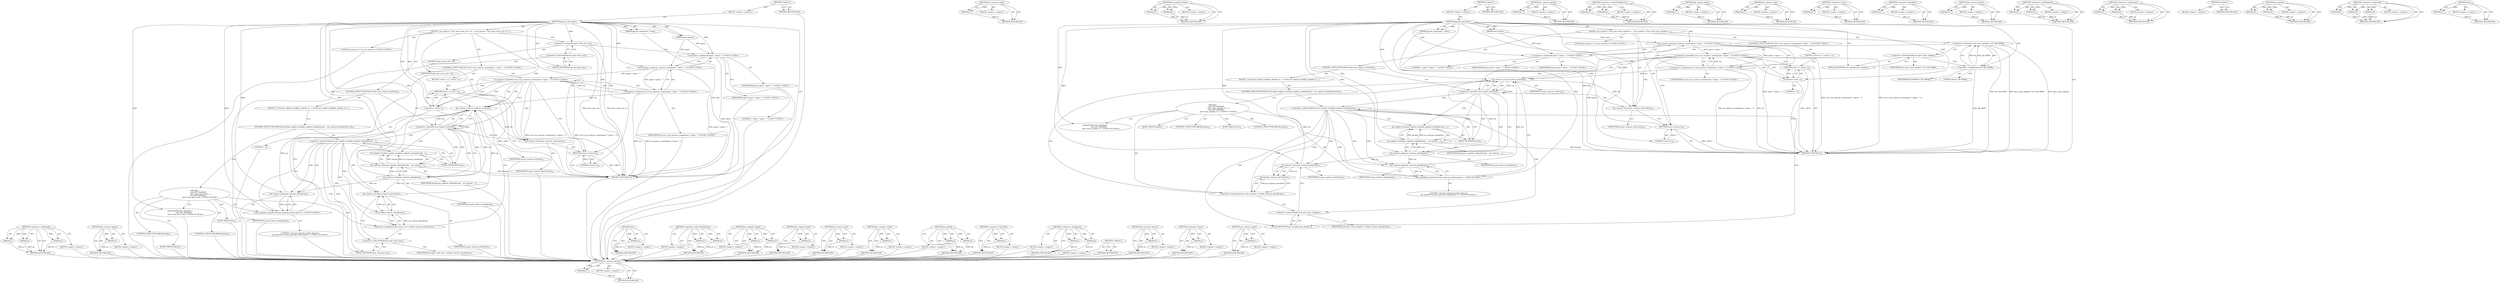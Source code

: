 digraph "atoi" {
vulnerable_110 [label=<(METHOD,&lt;operator&gt;.conditional)>];
vulnerable_111 [label=<(PARAM,p1)>];
vulnerable_112 [label=<(PARAM,p2)>];
vulnerable_113 [label=<(PARAM,p3)>];
vulnerable_114 [label=<(BLOCK,&lt;empty&gt;,&lt;empty&gt;)>];
vulnerable_115 [label=<(METHOD_RETURN,ANY)>];
vulnerable_133 [label=<(METHOD,jas_tvparser_gettag)>];
vulnerable_134 [label=<(PARAM,p1)>];
vulnerable_135 [label=<(BLOCK,&lt;empty&gt;,&lt;empty&gt;)>];
vulnerable_136 [label=<(METHOD_RETURN,ANY)>];
vulnerable_6 [label=<(METHOD,&lt;global&gt;)<SUB>1</SUB>>];
vulnerable_7 [label=<(BLOCK,&lt;empty&gt;,&lt;empty&gt;)<SUB>1</SUB>>];
vulnerable_8 [label=<(METHOD,jpg_dec_parseopts)<SUB>1</SUB>>];
vulnerable_9 [label=<(PARAM,char *optstr)<SUB>1</SUB>>];
vulnerable_10 [label=<(PARAM,jpg_dec_importopts_t *opts)<SUB>1</SUB>>];
vulnerable_11 [label=<(BLOCK,{
 	jas_tvparser_t *tvp;
 
	opts-&gt;max_size = 0;...,{
 	jas_tvparser_t *tvp;
 
	opts-&gt;max_size = 0;...)<SUB>2</SUB>>];
vulnerable_12 [label="<(LOCAL,jas_tvparser_t* tvp: jas_tvparser_t*)<SUB>3</SUB>>"];
vulnerable_13 [label=<(&lt;operator&gt;.assignment,opts-&gt;max_size = 0)<SUB>5</SUB>>];
vulnerable_14 [label=<(&lt;operator&gt;.indirectFieldAccess,opts-&gt;max_size)<SUB>5</SUB>>];
vulnerable_15 [label=<(IDENTIFIER,opts,opts-&gt;max_size = 0)<SUB>5</SUB>>];
vulnerable_16 [label=<(FIELD_IDENTIFIER,max_size,max_size)<SUB>5</SUB>>];
vulnerable_17 [label=<(LITERAL,0,opts-&gt;max_size = 0)<SUB>5</SUB>>];
vulnerable_18 [label="<(CONTROL_STRUCTURE,IF,if (!(tvp = jas_tvparser_create(optstr ? optstr : &quot;&quot;))))<SUB>7</SUB>>"];
vulnerable_19 [label="<(&lt;operator&gt;.logicalNot,!(tvp = jas_tvparser_create(optstr ? optstr : &quot;&quot;)))<SUB>7</SUB>>"];
vulnerable_20 [label="<(&lt;operator&gt;.assignment,tvp = jas_tvparser_create(optstr ? optstr : &quot;&quot;))<SUB>7</SUB>>"];
vulnerable_21 [label="<(IDENTIFIER,tvp,tvp = jas_tvparser_create(optstr ? optstr : &quot;&quot;))<SUB>7</SUB>>"];
vulnerable_22 [label="<(jas_tvparser_create,jas_tvparser_create(optstr ? optstr : &quot;&quot;))<SUB>7</SUB>>"];
vulnerable_23 [label="<(&lt;operator&gt;.conditional,optstr ? optstr : &quot;&quot;)<SUB>7</SUB>>"];
vulnerable_24 [label="<(IDENTIFIER,optstr,optstr ? optstr : &quot;&quot;)<SUB>7</SUB>>"];
vulnerable_25 [label="<(IDENTIFIER,optstr,optstr ? optstr : &quot;&quot;)<SUB>7</SUB>>"];
vulnerable_26 [label="<(LITERAL,&quot;&quot;,optstr ? optstr : &quot;&quot;)<SUB>7</SUB>>"];
vulnerable_27 [label=<(BLOCK,{
 		return -1;
	},{
 		return -1;
	})<SUB>7</SUB>>];
vulnerable_28 [label=<(RETURN,return -1;,return -1;)<SUB>8</SUB>>];
vulnerable_29 [label=<(&lt;operator&gt;.minus,-1)<SUB>8</SUB>>];
vulnerable_30 [label=<(LITERAL,1,-1)<SUB>8</SUB>>];
vulnerable_31 [label=<(CONTROL_STRUCTURE,WHILE,while (!jas_tvparser_next(tvp)))<SUB>11</SUB>>];
vulnerable_32 [label=<(&lt;operator&gt;.logicalNot,!jas_tvparser_next(tvp))<SUB>11</SUB>>];
vulnerable_33 [label=<(jas_tvparser_next,jas_tvparser_next(tvp))<SUB>11</SUB>>];
vulnerable_34 [label=<(IDENTIFIER,tvp,jas_tvparser_next(tvp))<SUB>11</SUB>>];
vulnerable_35 [label=<(BLOCK,{
 		switch (jas_taginfo_nonull(jas_taginfos_lo...,{
 		switch (jas_taginfo_nonull(jas_taginfos_lo...)<SUB>11</SUB>>];
vulnerable_36 [label=<(CONTROL_STRUCTURE,SWITCH,switch(jas_taginfo_nonull(jas_taginfos_lookup(decopts,
 		  jas_tvparser_gettag(tvp)))-&gt;id))<SUB>12</SUB>>];
vulnerable_37 [label=<(&lt;operator&gt;.indirectFieldAccess,jas_taginfo_nonull(jas_taginfos_lookup(decopts,...)<SUB>12</SUB>>];
vulnerable_38 [label=<(jas_taginfo_nonull,jas_taginfo_nonull(jas_taginfos_lookup(decopts,...)<SUB>12</SUB>>];
vulnerable_39 [label=<(jas_taginfos_lookup,jas_taginfos_lookup(decopts,
 		  jas_tvparser_...)<SUB>12</SUB>>];
vulnerable_40 [label=<(IDENTIFIER,decopts,jas_taginfos_lookup(decopts,
 		  jas_tvparser_...)<SUB>12</SUB>>];
vulnerable_41 [label=<(jas_tvparser_gettag,jas_tvparser_gettag(tvp))<SUB>13</SUB>>];
vulnerable_42 [label=<(IDENTIFIER,tvp,jas_tvparser_gettag(tvp))<SUB>13</SUB>>];
vulnerable_43 [label=<(FIELD_IDENTIFIER,id,id)<SUB>12</SUB>>];
vulnerable_44 [label="<(BLOCK,{
 		case OPT_MAXSIZE:
			opts-&gt;max_size = atoi...,{
 		case OPT_MAXSIZE:
			opts-&gt;max_size = atoi...)<SUB>13</SUB>>"];
vulnerable_45 [label=<(JUMP_TARGET,case)<SUB>14</SUB>>];
vulnerable_46 [label="<(IDENTIFIER,OPT_MAXSIZE,{
 		case OPT_MAXSIZE:
			opts-&gt;max_size = atoi...)<SUB>14</SUB>>"];
vulnerable_47 [label=<(&lt;operator&gt;.assignment,opts-&gt;max_size = atoi(jas_tvparser_getval(tvp)))<SUB>15</SUB>>];
vulnerable_48 [label=<(&lt;operator&gt;.indirectFieldAccess,opts-&gt;max_size)<SUB>15</SUB>>];
vulnerable_49 [label=<(IDENTIFIER,opts,opts-&gt;max_size = atoi(jas_tvparser_getval(tvp)))<SUB>15</SUB>>];
vulnerable_50 [label=<(FIELD_IDENTIFIER,max_size,max_size)<SUB>15</SUB>>];
vulnerable_51 [label=<(atoi,atoi(jas_tvparser_getval(tvp)))<SUB>15</SUB>>];
vulnerable_52 [label=<(jas_tvparser_getval,jas_tvparser_getval(tvp))<SUB>15</SUB>>];
vulnerable_53 [label=<(IDENTIFIER,tvp,jas_tvparser_getval(tvp))<SUB>15</SUB>>];
vulnerable_54 [label=<(CONTROL_STRUCTURE,BREAK,break;)<SUB>16</SUB>>];
vulnerable_55 [label=<(JUMP_TARGET,default)<SUB>17</SUB>>];
vulnerable_56 [label="<(jas_eprintf,jas_eprintf(&quot;warning: ignoring invalid option %...)<SUB>18</SUB>>"];
vulnerable_57 [label="<(LITERAL,&quot;warning: ignoring invalid option %s\n&quot;,jas_eprintf(&quot;warning: ignoring invalid option %...)<SUB>18</SUB>>"];
vulnerable_58 [label=<(jas_tvparser_gettag,jas_tvparser_gettag(tvp))<SUB>19</SUB>>];
vulnerable_59 [label=<(IDENTIFIER,tvp,jas_tvparser_gettag(tvp))<SUB>19</SUB>>];
vulnerable_60 [label=<(CONTROL_STRUCTURE,BREAK,break;)<SUB>20</SUB>>];
vulnerable_61 [label=<(jas_tvparser_destroy,jas_tvparser_destroy(tvp))<SUB>24</SUB>>];
vulnerable_62 [label=<(IDENTIFIER,tvp,jas_tvparser_destroy(tvp))<SUB>24</SUB>>];
vulnerable_63 [label=<(RETURN,return 0;,return 0;)<SUB>26</SUB>>];
vulnerable_64 [label=<(LITERAL,0,return 0;)<SUB>26</SUB>>];
vulnerable_65 [label=<(METHOD_RETURN,int)<SUB>1</SUB>>];
vulnerable_67 [label=<(METHOD_RETURN,ANY)<SUB>1</SUB>>];
vulnerable_137 [label=<(METHOD,atoi)>];
vulnerable_138 [label=<(PARAM,p1)>];
vulnerable_139 [label=<(BLOCK,&lt;empty&gt;,&lt;empty&gt;)>];
vulnerable_140 [label=<(METHOD_RETURN,ANY)>];
vulnerable_97 [label=<(METHOD,&lt;operator&gt;.indirectFieldAccess)>];
vulnerable_98 [label=<(PARAM,p1)>];
vulnerable_99 [label=<(PARAM,p2)>];
vulnerable_100 [label=<(BLOCK,&lt;empty&gt;,&lt;empty&gt;)>];
vulnerable_101 [label=<(METHOD_RETURN,ANY)>];
vulnerable_128 [label=<(METHOD,jas_taginfos_lookup)>];
vulnerable_129 [label=<(PARAM,p1)>];
vulnerable_130 [label=<(PARAM,p2)>];
vulnerable_131 [label=<(BLOCK,&lt;empty&gt;,&lt;empty&gt;)>];
vulnerable_132 [label=<(METHOD_RETURN,ANY)>];
vulnerable_124 [label=<(METHOD,jas_taginfo_nonull)>];
vulnerable_125 [label=<(PARAM,p1)>];
vulnerable_126 [label=<(BLOCK,&lt;empty&gt;,&lt;empty&gt;)>];
vulnerable_127 [label=<(METHOD_RETURN,ANY)>];
vulnerable_120 [label=<(METHOD,jas_tvparser_next)>];
vulnerable_121 [label=<(PARAM,p1)>];
vulnerable_122 [label=<(BLOCK,&lt;empty&gt;,&lt;empty&gt;)>];
vulnerable_123 [label=<(METHOD_RETURN,ANY)>];
vulnerable_106 [label=<(METHOD,jas_tvparser_create)>];
vulnerable_107 [label=<(PARAM,p1)>];
vulnerable_108 [label=<(BLOCK,&lt;empty&gt;,&lt;empty&gt;)>];
vulnerable_109 [label=<(METHOD_RETURN,ANY)>];
vulnerable_145 [label=<(METHOD,jas_eprintf)>];
vulnerable_146 [label=<(PARAM,p1)>];
vulnerable_147 [label=<(PARAM,p2)>];
vulnerable_148 [label=<(BLOCK,&lt;empty&gt;,&lt;empty&gt;)>];
vulnerable_149 [label=<(METHOD_RETURN,ANY)>];
vulnerable_102 [label=<(METHOD,&lt;operator&gt;.logicalNot)>];
vulnerable_103 [label=<(PARAM,p1)>];
vulnerable_104 [label=<(BLOCK,&lt;empty&gt;,&lt;empty&gt;)>];
vulnerable_105 [label=<(METHOD_RETURN,ANY)>];
vulnerable_92 [label=<(METHOD,&lt;operator&gt;.assignment)>];
vulnerable_93 [label=<(PARAM,p1)>];
vulnerable_94 [label=<(PARAM,p2)>];
vulnerable_95 [label=<(BLOCK,&lt;empty&gt;,&lt;empty&gt;)>];
vulnerable_96 [label=<(METHOD_RETURN,ANY)>];
vulnerable_86 [label=<(METHOD,&lt;global&gt;)<SUB>1</SUB>>];
vulnerable_87 [label=<(BLOCK,&lt;empty&gt;,&lt;empty&gt;)>];
vulnerable_88 [label=<(METHOD_RETURN,ANY)>];
vulnerable_150 [label=<(METHOD,jas_tvparser_destroy)>];
vulnerable_151 [label=<(PARAM,p1)>];
vulnerable_152 [label=<(BLOCK,&lt;empty&gt;,&lt;empty&gt;)>];
vulnerable_153 [label=<(METHOD_RETURN,ANY)>];
vulnerable_116 [label=<(METHOD,&lt;operator&gt;.minus)>];
vulnerable_117 [label=<(PARAM,p1)>];
vulnerable_118 [label=<(BLOCK,&lt;empty&gt;,&lt;empty&gt;)>];
vulnerable_119 [label=<(METHOD_RETURN,ANY)>];
vulnerable_141 [label=<(METHOD,jas_tvparser_getval)>];
vulnerable_142 [label=<(PARAM,p1)>];
vulnerable_143 [label=<(BLOCK,&lt;empty&gt;,&lt;empty&gt;)>];
vulnerable_144 [label=<(METHOD_RETURN,ANY)>];
fixed_157 [label=<(METHOD,jas_tvparser_destroy)>];
fixed_158 [label=<(PARAM,p1)>];
fixed_159 [label=<(BLOCK,&lt;empty&gt;,&lt;empty&gt;)>];
fixed_160 [label=<(METHOD_RETURN,ANY)>];
fixed_113 [label=<(METHOD,jas_tvparser_create)>];
fixed_114 [label=<(PARAM,p1)>];
fixed_115 [label=<(BLOCK,&lt;empty&gt;,&lt;empty&gt;)>];
fixed_116 [label=<(METHOD_RETURN,ANY)>];
fixed_135 [label=<(METHOD,jas_taginfos_lookup)>];
fixed_136 [label=<(PARAM,p1)>];
fixed_137 [label=<(PARAM,p2)>];
fixed_138 [label=<(BLOCK,&lt;empty&gt;,&lt;empty&gt;)>];
fixed_139 [label=<(METHOD_RETURN,ANY)>];
fixed_6 [label=<(METHOD,&lt;global&gt;)<SUB>1</SUB>>];
fixed_7 [label=<(BLOCK,&lt;empty&gt;,&lt;empty&gt;)<SUB>1</SUB>>];
fixed_8 [label=<(METHOD,jpg_dec_parseopts)<SUB>1</SUB>>];
fixed_9 [label=<(PARAM,char *optstr)<SUB>1</SUB>>];
fixed_10 [label=<(PARAM,jpg_dec_importopts_t *opts)<SUB>1</SUB>>];
fixed_11 [label=<(BLOCK,{
 	jas_tvparser_t *tvp;
 
	opts-&gt;max_samples =...,{
 	jas_tvparser_t *tvp;
 
	opts-&gt;max_samples =...)<SUB>2</SUB>>];
fixed_12 [label="<(LOCAL,jas_tvparser_t* tvp: jas_tvparser_t*)<SUB>3</SUB>>"];
fixed_13 [label=<(&lt;operator&gt;.assignment,opts-&gt;max_samples = 64 * JAS_MEBI)<SUB>5</SUB>>];
fixed_14 [label=<(&lt;operator&gt;.indirectFieldAccess,opts-&gt;max_samples)<SUB>5</SUB>>];
fixed_15 [label=<(IDENTIFIER,opts,opts-&gt;max_samples = 64 * JAS_MEBI)<SUB>5</SUB>>];
fixed_16 [label=<(FIELD_IDENTIFIER,max_samples,max_samples)<SUB>5</SUB>>];
fixed_17 [label=<(&lt;operator&gt;.multiplication,64 * JAS_MEBI)<SUB>5</SUB>>];
fixed_18 [label=<(LITERAL,64,64 * JAS_MEBI)<SUB>5</SUB>>];
fixed_19 [label=<(IDENTIFIER,JAS_MEBI,64 * JAS_MEBI)<SUB>5</SUB>>];
fixed_20 [label="<(CONTROL_STRUCTURE,IF,if (!(tvp = jas_tvparser_create(optstr ? optstr : &quot;&quot;))))<SUB>7</SUB>>"];
fixed_21 [label="<(&lt;operator&gt;.logicalNot,!(tvp = jas_tvparser_create(optstr ? optstr : &quot;&quot;)))<SUB>7</SUB>>"];
fixed_22 [label="<(&lt;operator&gt;.assignment,tvp = jas_tvparser_create(optstr ? optstr : &quot;&quot;))<SUB>7</SUB>>"];
fixed_23 [label="<(IDENTIFIER,tvp,tvp = jas_tvparser_create(optstr ? optstr : &quot;&quot;))<SUB>7</SUB>>"];
fixed_24 [label="<(jas_tvparser_create,jas_tvparser_create(optstr ? optstr : &quot;&quot;))<SUB>7</SUB>>"];
fixed_25 [label="<(&lt;operator&gt;.conditional,optstr ? optstr : &quot;&quot;)<SUB>7</SUB>>"];
fixed_26 [label="<(IDENTIFIER,optstr,optstr ? optstr : &quot;&quot;)<SUB>7</SUB>>"];
fixed_27 [label="<(IDENTIFIER,optstr,optstr ? optstr : &quot;&quot;)<SUB>7</SUB>>"];
fixed_28 [label="<(LITERAL,&quot;&quot;,optstr ? optstr : &quot;&quot;)<SUB>7</SUB>>"];
fixed_29 [label=<(BLOCK,{
 		return -1;
	},{
 		return -1;
	})<SUB>7</SUB>>];
fixed_30 [label=<(RETURN,return -1;,return -1;)<SUB>8</SUB>>];
fixed_31 [label=<(&lt;operator&gt;.minus,-1)<SUB>8</SUB>>];
fixed_32 [label=<(LITERAL,1,-1)<SUB>8</SUB>>];
fixed_33 [label=<(CONTROL_STRUCTURE,WHILE,while (!jas_tvparser_next(tvp)))<SUB>11</SUB>>];
fixed_34 [label=<(&lt;operator&gt;.logicalNot,!jas_tvparser_next(tvp))<SUB>11</SUB>>];
fixed_35 [label=<(jas_tvparser_next,jas_tvparser_next(tvp))<SUB>11</SUB>>];
fixed_36 [label=<(IDENTIFIER,tvp,jas_tvparser_next(tvp))<SUB>11</SUB>>];
fixed_37 [label=<(BLOCK,{
 		switch (jas_taginfo_nonull(jas_taginfos_lo...,{
 		switch (jas_taginfo_nonull(jas_taginfos_lo...)<SUB>11</SUB>>];
fixed_38 [label=<(CONTROL_STRUCTURE,SWITCH,switch(jas_taginfo_nonull(jas_taginfos_lookup(decopts,
 		  jas_tvparser_gettag(tvp)))-&gt;id))<SUB>12</SUB>>];
fixed_39 [label=<(&lt;operator&gt;.indirectFieldAccess,jas_taginfo_nonull(jas_taginfos_lookup(decopts,...)<SUB>12</SUB>>];
fixed_40 [label=<(jas_taginfo_nonull,jas_taginfo_nonull(jas_taginfos_lookup(decopts,...)<SUB>12</SUB>>];
fixed_41 [label=<(jas_taginfos_lookup,jas_taginfos_lookup(decopts,
 		  jas_tvparser_...)<SUB>12</SUB>>];
fixed_42 [label=<(IDENTIFIER,decopts,jas_taginfos_lookup(decopts,
 		  jas_tvparser_...)<SUB>12</SUB>>];
fixed_43 [label=<(jas_tvparser_gettag,jas_tvparser_gettag(tvp))<SUB>13</SUB>>];
fixed_44 [label=<(IDENTIFIER,tvp,jas_tvparser_gettag(tvp))<SUB>13</SUB>>];
fixed_45 [label=<(FIELD_IDENTIFIER,id,id)<SUB>12</SUB>>];
fixed_46 [label="<(BLOCK,{
 		case OPT_MAXSIZE:
			opts-&gt;max_samples = a...,{
 		case OPT_MAXSIZE:
			opts-&gt;max_samples = a...)<SUB>13</SUB>>"];
fixed_47 [label=<(JUMP_TARGET,case)<SUB>14</SUB>>];
fixed_48 [label="<(IDENTIFIER,OPT_MAXSIZE,{
 		case OPT_MAXSIZE:
			opts-&gt;max_samples = a...)<SUB>14</SUB>>"];
fixed_49 [label=<(&lt;operator&gt;.assignment,opts-&gt;max_samples = atoi(jas_tvparser_getval(tvp)))<SUB>15</SUB>>];
fixed_50 [label=<(&lt;operator&gt;.indirectFieldAccess,opts-&gt;max_samples)<SUB>15</SUB>>];
fixed_51 [label=<(IDENTIFIER,opts,opts-&gt;max_samples = atoi(jas_tvparser_getval(tvp)))<SUB>15</SUB>>];
fixed_52 [label=<(FIELD_IDENTIFIER,max_samples,max_samples)<SUB>15</SUB>>];
fixed_53 [label=<(atoi,atoi(jas_tvparser_getval(tvp)))<SUB>15</SUB>>];
fixed_54 [label=<(jas_tvparser_getval,jas_tvparser_getval(tvp))<SUB>15</SUB>>];
fixed_55 [label=<(IDENTIFIER,tvp,jas_tvparser_getval(tvp))<SUB>15</SUB>>];
fixed_56 [label=<(CONTROL_STRUCTURE,BREAK,break;)<SUB>16</SUB>>];
fixed_57 [label=<(JUMP_TARGET,default)<SUB>17</SUB>>];
fixed_58 [label="<(jas_eprintf,jas_eprintf(&quot;warning: ignoring invalid option %...)<SUB>18</SUB>>"];
fixed_59 [label="<(LITERAL,&quot;warning: ignoring invalid option %s\n&quot;,jas_eprintf(&quot;warning: ignoring invalid option %...)<SUB>18</SUB>>"];
fixed_60 [label=<(jas_tvparser_gettag,jas_tvparser_gettag(tvp))<SUB>19</SUB>>];
fixed_61 [label=<(IDENTIFIER,tvp,jas_tvparser_gettag(tvp))<SUB>19</SUB>>];
fixed_62 [label=<(CONTROL_STRUCTURE,BREAK,break;)<SUB>20</SUB>>];
fixed_63 [label=<(jas_tvparser_destroy,jas_tvparser_destroy(tvp))<SUB>24</SUB>>];
fixed_64 [label=<(IDENTIFIER,tvp,jas_tvparser_destroy(tvp))<SUB>24</SUB>>];
fixed_65 [label=<(RETURN,return 0;,return 0;)<SUB>26</SUB>>];
fixed_66 [label=<(LITERAL,0,return 0;)<SUB>26</SUB>>];
fixed_67 [label=<(METHOD_RETURN,int)<SUB>1</SUB>>];
fixed_69 [label=<(METHOD_RETURN,ANY)<SUB>1</SUB>>];
fixed_140 [label=<(METHOD,jas_tvparser_gettag)>];
fixed_141 [label=<(PARAM,p1)>];
fixed_142 [label=<(BLOCK,&lt;empty&gt;,&lt;empty&gt;)>];
fixed_143 [label=<(METHOD_RETURN,ANY)>];
fixed_99 [label=<(METHOD,&lt;operator&gt;.indirectFieldAccess)>];
fixed_100 [label=<(PARAM,p1)>];
fixed_101 [label=<(PARAM,p2)>];
fixed_102 [label=<(BLOCK,&lt;empty&gt;,&lt;empty&gt;)>];
fixed_103 [label=<(METHOD_RETURN,ANY)>];
fixed_131 [label=<(METHOD,jas_taginfo_nonull)>];
fixed_132 [label=<(PARAM,p1)>];
fixed_133 [label=<(BLOCK,&lt;empty&gt;,&lt;empty&gt;)>];
fixed_134 [label=<(METHOD_RETURN,ANY)>];
fixed_127 [label=<(METHOD,jas_tvparser_next)>];
fixed_128 [label=<(PARAM,p1)>];
fixed_129 [label=<(BLOCK,&lt;empty&gt;,&lt;empty&gt;)>];
fixed_130 [label=<(METHOD_RETURN,ANY)>];
fixed_123 [label=<(METHOD,&lt;operator&gt;.minus)>];
fixed_124 [label=<(PARAM,p1)>];
fixed_125 [label=<(BLOCK,&lt;empty&gt;,&lt;empty&gt;)>];
fixed_126 [label=<(METHOD_RETURN,ANY)>];
fixed_109 [label=<(METHOD,&lt;operator&gt;.logicalNot)>];
fixed_110 [label=<(PARAM,p1)>];
fixed_111 [label=<(BLOCK,&lt;empty&gt;,&lt;empty&gt;)>];
fixed_112 [label=<(METHOD_RETURN,ANY)>];
fixed_148 [label=<(METHOD,jas_tvparser_getval)>];
fixed_149 [label=<(PARAM,p1)>];
fixed_150 [label=<(BLOCK,&lt;empty&gt;,&lt;empty&gt;)>];
fixed_151 [label=<(METHOD_RETURN,ANY)>];
fixed_104 [label=<(METHOD,&lt;operator&gt;.multiplication)>];
fixed_105 [label=<(PARAM,p1)>];
fixed_106 [label=<(PARAM,p2)>];
fixed_107 [label=<(BLOCK,&lt;empty&gt;,&lt;empty&gt;)>];
fixed_108 [label=<(METHOD_RETURN,ANY)>];
fixed_94 [label=<(METHOD,&lt;operator&gt;.assignment)>];
fixed_95 [label=<(PARAM,p1)>];
fixed_96 [label=<(PARAM,p2)>];
fixed_97 [label=<(BLOCK,&lt;empty&gt;,&lt;empty&gt;)>];
fixed_98 [label=<(METHOD_RETURN,ANY)>];
fixed_88 [label=<(METHOD,&lt;global&gt;)<SUB>1</SUB>>];
fixed_89 [label=<(BLOCK,&lt;empty&gt;,&lt;empty&gt;)>];
fixed_90 [label=<(METHOD_RETURN,ANY)>];
fixed_152 [label=<(METHOD,jas_eprintf)>];
fixed_153 [label=<(PARAM,p1)>];
fixed_154 [label=<(PARAM,p2)>];
fixed_155 [label=<(BLOCK,&lt;empty&gt;,&lt;empty&gt;)>];
fixed_156 [label=<(METHOD_RETURN,ANY)>];
fixed_117 [label=<(METHOD,&lt;operator&gt;.conditional)>];
fixed_118 [label=<(PARAM,p1)>];
fixed_119 [label=<(PARAM,p2)>];
fixed_120 [label=<(PARAM,p3)>];
fixed_121 [label=<(BLOCK,&lt;empty&gt;,&lt;empty&gt;)>];
fixed_122 [label=<(METHOD_RETURN,ANY)>];
fixed_144 [label=<(METHOD,atoi)>];
fixed_145 [label=<(PARAM,p1)>];
fixed_146 [label=<(BLOCK,&lt;empty&gt;,&lt;empty&gt;)>];
fixed_147 [label=<(METHOD_RETURN,ANY)>];
vulnerable_110 -> vulnerable_111  [key=0, label="AST: "];
vulnerable_110 -> vulnerable_111  [key=1, label="DDG: "];
vulnerable_110 -> vulnerable_114  [key=0, label="AST: "];
vulnerable_110 -> vulnerable_112  [key=0, label="AST: "];
vulnerable_110 -> vulnerable_112  [key=1, label="DDG: "];
vulnerable_110 -> vulnerable_115  [key=0, label="AST: "];
vulnerable_110 -> vulnerable_115  [key=1, label="CFG: "];
vulnerable_110 -> vulnerable_113  [key=0, label="AST: "];
vulnerable_110 -> vulnerable_113  [key=1, label="DDG: "];
vulnerable_111 -> vulnerable_115  [key=0, label="DDG: p1"];
vulnerable_112 -> vulnerable_115  [key=0, label="DDG: p2"];
vulnerable_113 -> vulnerable_115  [key=0, label="DDG: p3"];
vulnerable_114 -> fixed_157  [key=0];
vulnerable_115 -> fixed_157  [key=0];
vulnerable_133 -> vulnerable_134  [key=0, label="AST: "];
vulnerable_133 -> vulnerable_134  [key=1, label="DDG: "];
vulnerable_133 -> vulnerable_135  [key=0, label="AST: "];
vulnerable_133 -> vulnerable_136  [key=0, label="AST: "];
vulnerable_133 -> vulnerable_136  [key=1, label="CFG: "];
vulnerable_134 -> vulnerable_136  [key=0, label="DDG: p1"];
vulnerable_135 -> fixed_157  [key=0];
vulnerable_136 -> fixed_157  [key=0];
vulnerable_6 -> vulnerable_7  [key=0, label="AST: "];
vulnerable_6 -> vulnerable_67  [key=0, label="AST: "];
vulnerable_6 -> vulnerable_67  [key=1, label="CFG: "];
vulnerable_7 -> vulnerable_8  [key=0, label="AST: "];
vulnerable_8 -> vulnerable_9  [key=0, label="AST: "];
vulnerable_8 -> vulnerable_9  [key=1, label="DDG: "];
vulnerable_8 -> vulnerable_10  [key=0, label="AST: "];
vulnerable_8 -> vulnerable_10  [key=1, label="DDG: "];
vulnerable_8 -> vulnerable_11  [key=0, label="AST: "];
vulnerable_8 -> vulnerable_65  [key=0, label="AST: "];
vulnerable_8 -> vulnerable_16  [key=0, label="CFG: "];
vulnerable_8 -> vulnerable_13  [key=0, label="DDG: "];
vulnerable_8 -> vulnerable_63  [key=0, label="DDG: "];
vulnerable_8 -> vulnerable_61  [key=0, label="DDG: "];
vulnerable_8 -> vulnerable_64  [key=0, label="DDG: "];
vulnerable_8 -> vulnerable_33  [key=0, label="DDG: "];
vulnerable_8 -> vulnerable_22  [key=0, label="DDG: "];
vulnerable_8 -> vulnerable_29  [key=0, label="DDG: "];
vulnerable_8 -> vulnerable_46  [key=0, label="DDG: "];
vulnerable_8 -> vulnerable_23  [key=0, label="DDG: "];
vulnerable_8 -> vulnerable_56  [key=0, label="DDG: "];
vulnerable_8 -> vulnerable_39  [key=0, label="DDG: "];
vulnerable_8 -> vulnerable_58  [key=0, label="DDG: "];
vulnerable_8 -> vulnerable_41  [key=0, label="DDG: "];
vulnerable_8 -> vulnerable_52  [key=0, label="DDG: "];
vulnerable_9 -> vulnerable_22  [key=0, label="DDG: optstr"];
vulnerable_9 -> vulnerable_23  [key=0, label="DDG: optstr"];
vulnerable_10 -> vulnerable_65  [key=0, label="DDG: opts"];
vulnerable_11 -> vulnerable_12  [key=0, label="AST: "];
vulnerable_11 -> vulnerable_13  [key=0, label="AST: "];
vulnerable_11 -> vulnerable_18  [key=0, label="AST: "];
vulnerable_11 -> vulnerable_31  [key=0, label="AST: "];
vulnerable_11 -> vulnerable_61  [key=0, label="AST: "];
vulnerable_11 -> vulnerable_63  [key=0, label="AST: "];
vulnerable_12 -> fixed_157  [key=0];
vulnerable_13 -> vulnerable_14  [key=0, label="AST: "];
vulnerable_13 -> vulnerable_17  [key=0, label="AST: "];
vulnerable_13 -> vulnerable_23  [key=0, label="CFG: "];
vulnerable_13 -> vulnerable_65  [key=0, label="DDG: opts-&gt;max_size"];
vulnerable_13 -> vulnerable_65  [key=1, label="DDG: opts-&gt;max_size = 0"];
vulnerable_14 -> vulnerable_15  [key=0, label="AST: "];
vulnerable_14 -> vulnerable_16  [key=0, label="AST: "];
vulnerable_14 -> vulnerable_13  [key=0, label="CFG: "];
vulnerable_15 -> fixed_157  [key=0];
vulnerable_16 -> vulnerable_14  [key=0, label="CFG: "];
vulnerable_17 -> fixed_157  [key=0];
vulnerable_18 -> vulnerable_19  [key=0, label="AST: "];
vulnerable_18 -> vulnerable_27  [key=0, label="AST: "];
vulnerable_19 -> vulnerable_20  [key=0, label="AST: "];
vulnerable_19 -> vulnerable_29  [key=0, label="CFG: "];
vulnerable_19 -> vulnerable_29  [key=1, label="CDG: "];
vulnerable_19 -> vulnerable_33  [key=0, label="CFG: "];
vulnerable_19 -> vulnerable_33  [key=1, label="CDG: "];
vulnerable_19 -> vulnerable_65  [key=0, label="DDG: tvp = jas_tvparser_create(optstr ? optstr : &quot;&quot;)"];
vulnerable_19 -> vulnerable_65  [key=1, label="DDG: !(tvp = jas_tvparser_create(optstr ? optstr : &quot;&quot;))"];
vulnerable_19 -> vulnerable_32  [key=0, label="CDG: "];
vulnerable_19 -> vulnerable_61  [key=0, label="CDG: "];
vulnerable_19 -> vulnerable_28  [key=0, label="CDG: "];
vulnerable_19 -> vulnerable_63  [key=0, label="CDG: "];
vulnerable_20 -> vulnerable_21  [key=0, label="AST: "];
vulnerable_20 -> vulnerable_22  [key=0, label="AST: "];
vulnerable_20 -> vulnerable_19  [key=0, label="CFG: "];
vulnerable_20 -> vulnerable_19  [key=1, label="DDG: tvp"];
vulnerable_20 -> vulnerable_65  [key=0, label="DDG: tvp"];
vulnerable_20 -> vulnerable_65  [key=1, label="DDG: jas_tvparser_create(optstr ? optstr : &quot;&quot;)"];
vulnerable_20 -> vulnerable_33  [key=0, label="DDG: tvp"];
vulnerable_21 -> fixed_157  [key=0];
vulnerable_22 -> vulnerable_23  [key=0, label="AST: "];
vulnerable_22 -> vulnerable_20  [key=0, label="CFG: "];
vulnerable_22 -> vulnerable_20  [key=1, label="DDG: optstr ? optstr : &quot;&quot;"];
vulnerable_22 -> vulnerable_65  [key=0, label="DDG: optstr ? optstr : &quot;&quot;"];
vulnerable_22 -> vulnerable_19  [key=0, label="DDG: optstr ? optstr : &quot;&quot;"];
vulnerable_23 -> vulnerable_24  [key=0, label="AST: "];
vulnerable_23 -> vulnerable_25  [key=0, label="AST: "];
vulnerable_23 -> vulnerable_26  [key=0, label="AST: "];
vulnerable_23 -> vulnerable_22  [key=0, label="CFG: "];
vulnerable_23 -> vulnerable_65  [key=0, label="DDG: optstr"];
vulnerable_24 -> fixed_157  [key=0];
vulnerable_25 -> fixed_157  [key=0];
vulnerable_26 -> fixed_157  [key=0];
vulnerable_27 -> vulnerable_28  [key=0, label="AST: "];
vulnerable_28 -> vulnerable_29  [key=0, label="AST: "];
vulnerable_28 -> vulnerable_65  [key=0, label="CFG: "];
vulnerable_28 -> vulnerable_65  [key=1, label="DDG: &lt;RET&gt;"];
vulnerable_29 -> vulnerable_30  [key=0, label="AST: "];
vulnerable_29 -> vulnerable_28  [key=0, label="CFG: "];
vulnerable_29 -> vulnerable_28  [key=1, label="DDG: -1"];
vulnerable_29 -> vulnerable_65  [key=0, label="DDG: -1"];
vulnerable_30 -> fixed_157  [key=0];
vulnerable_31 -> vulnerable_32  [key=0, label="AST: "];
vulnerable_31 -> vulnerable_35  [key=0, label="AST: "];
vulnerable_32 -> vulnerable_33  [key=0, label="AST: "];
vulnerable_32 -> vulnerable_33  [key=1, label="CDG: "];
vulnerable_32 -> vulnerable_41  [key=0, label="CFG: "];
vulnerable_32 -> vulnerable_41  [key=1, label="CDG: "];
vulnerable_32 -> vulnerable_61  [key=0, label="CFG: "];
vulnerable_32 -> vulnerable_32  [key=0, label="CDG: "];
vulnerable_32 -> vulnerable_37  [key=0, label="CDG: "];
vulnerable_32 -> vulnerable_38  [key=0, label="CDG: "];
vulnerable_32 -> vulnerable_39  [key=0, label="CDG: "];
vulnerable_32 -> vulnerable_43  [key=0, label="CDG: "];
vulnerable_33 -> vulnerable_34  [key=0, label="AST: "];
vulnerable_33 -> vulnerable_32  [key=0, label="CFG: "];
vulnerable_33 -> vulnerable_32  [key=1, label="DDG: tvp"];
vulnerable_33 -> vulnerable_61  [key=0, label="DDG: tvp"];
vulnerable_33 -> vulnerable_41  [key=0, label="DDG: tvp"];
vulnerable_34 -> fixed_157  [key=0];
vulnerable_35 -> vulnerable_36  [key=0, label="AST: "];
vulnerable_36 -> vulnerable_37  [key=0, label="AST: "];
vulnerable_36 -> vulnerable_44  [key=0, label="AST: "];
vulnerable_37 -> vulnerable_38  [key=0, label="AST: "];
vulnerable_37 -> vulnerable_43  [key=0, label="AST: "];
vulnerable_37 -> vulnerable_50  [key=0, label="CFG: "];
vulnerable_37 -> vulnerable_50  [key=1, label="CDG: "];
vulnerable_37 -> vulnerable_58  [key=0, label="CFG: "];
vulnerable_37 -> vulnerable_58  [key=1, label="CDG: "];
vulnerable_37 -> vulnerable_47  [key=0, label="CDG: "];
vulnerable_37 -> vulnerable_48  [key=0, label="CDG: "];
vulnerable_37 -> vulnerable_51  [key=0, label="CDG: "];
vulnerable_37 -> vulnerable_52  [key=0, label="CDG: "];
vulnerable_37 -> vulnerable_56  [key=0, label="CDG: "];
vulnerable_38 -> vulnerable_39  [key=0, label="AST: "];
vulnerable_38 -> vulnerable_43  [key=0, label="CFG: "];
vulnerable_39 -> vulnerable_40  [key=0, label="AST: "];
vulnerable_39 -> vulnerable_41  [key=0, label="AST: "];
vulnerable_39 -> vulnerable_38  [key=0, label="CFG: "];
vulnerable_39 -> vulnerable_38  [key=1, label="DDG: decopts"];
vulnerable_39 -> vulnerable_38  [key=2, label="DDG: jas_tvparser_gettag(tvp)"];
vulnerable_39 -> vulnerable_65  [key=0, label="DDG: decopts"];
vulnerable_40 -> fixed_157  [key=0];
vulnerable_41 -> vulnerable_42  [key=0, label="AST: "];
vulnerable_41 -> vulnerable_39  [key=0, label="CFG: "];
vulnerable_41 -> vulnerable_39  [key=1, label="DDG: tvp"];
vulnerable_41 -> vulnerable_58  [key=0, label="DDG: tvp"];
vulnerable_41 -> vulnerable_52  [key=0, label="DDG: tvp"];
vulnerable_42 -> fixed_157  [key=0];
vulnerable_43 -> vulnerable_37  [key=0, label="CFG: "];
vulnerable_44 -> vulnerable_45  [key=0, label="AST: "];
vulnerable_44 -> vulnerable_46  [key=0, label="AST: "];
vulnerable_44 -> vulnerable_47  [key=0, label="AST: "];
vulnerable_44 -> vulnerable_54  [key=0, label="AST: "];
vulnerable_44 -> vulnerable_55  [key=0, label="AST: "];
vulnerable_44 -> vulnerable_56  [key=0, label="AST: "];
vulnerable_44 -> vulnerable_60  [key=0, label="AST: "];
vulnerable_45 -> fixed_157  [key=0];
vulnerable_46 -> fixed_157  [key=0];
vulnerable_47 -> vulnerable_48  [key=0, label="AST: "];
vulnerable_47 -> vulnerable_51  [key=0, label="AST: "];
vulnerable_47 -> vulnerable_33  [key=0, label="CFG: "];
vulnerable_48 -> vulnerable_49  [key=0, label="AST: "];
vulnerable_48 -> vulnerable_50  [key=0, label="AST: "];
vulnerable_48 -> vulnerable_52  [key=0, label="CFG: "];
vulnerable_49 -> fixed_157  [key=0];
vulnerable_50 -> vulnerable_48  [key=0, label="CFG: "];
vulnerable_51 -> vulnerable_52  [key=0, label="AST: "];
vulnerable_51 -> vulnerable_47  [key=0, label="CFG: "];
vulnerable_51 -> vulnerable_47  [key=1, label="DDG: jas_tvparser_getval(tvp)"];
vulnerable_52 -> vulnerable_53  [key=0, label="AST: "];
vulnerable_52 -> vulnerable_51  [key=0, label="CFG: "];
vulnerable_52 -> vulnerable_51  [key=1, label="DDG: tvp"];
vulnerable_52 -> vulnerable_33  [key=0, label="DDG: tvp"];
vulnerable_53 -> fixed_157  [key=0];
vulnerable_54 -> fixed_157  [key=0];
vulnerable_55 -> fixed_157  [key=0];
vulnerable_56 -> vulnerable_57  [key=0, label="AST: "];
vulnerable_56 -> vulnerable_58  [key=0, label="AST: "];
vulnerable_56 -> vulnerable_33  [key=0, label="CFG: "];
vulnerable_57 -> fixed_157  [key=0];
vulnerable_58 -> vulnerable_59  [key=0, label="AST: "];
vulnerable_58 -> vulnerable_56  [key=0, label="CFG: "];
vulnerable_58 -> vulnerable_56  [key=1, label="DDG: tvp"];
vulnerable_58 -> vulnerable_33  [key=0, label="DDG: tvp"];
vulnerable_59 -> fixed_157  [key=0];
vulnerable_60 -> fixed_157  [key=0];
vulnerable_61 -> vulnerable_62  [key=0, label="AST: "];
vulnerable_61 -> vulnerable_63  [key=0, label="CFG: "];
vulnerable_62 -> fixed_157  [key=0];
vulnerable_63 -> vulnerable_64  [key=0, label="AST: "];
vulnerable_63 -> vulnerable_65  [key=0, label="CFG: "];
vulnerable_63 -> vulnerable_65  [key=1, label="DDG: &lt;RET&gt;"];
vulnerable_64 -> vulnerable_63  [key=0, label="DDG: 0"];
vulnerable_65 -> fixed_157  [key=0];
vulnerable_67 -> fixed_157  [key=0];
vulnerable_137 -> vulnerable_138  [key=0, label="AST: "];
vulnerable_137 -> vulnerable_138  [key=1, label="DDG: "];
vulnerable_137 -> vulnerable_139  [key=0, label="AST: "];
vulnerable_137 -> vulnerable_140  [key=0, label="AST: "];
vulnerable_137 -> vulnerable_140  [key=1, label="CFG: "];
vulnerable_138 -> vulnerable_140  [key=0, label="DDG: p1"];
vulnerable_139 -> fixed_157  [key=0];
vulnerable_140 -> fixed_157  [key=0];
vulnerable_97 -> vulnerable_98  [key=0, label="AST: "];
vulnerable_97 -> vulnerable_98  [key=1, label="DDG: "];
vulnerable_97 -> vulnerable_100  [key=0, label="AST: "];
vulnerable_97 -> vulnerable_99  [key=0, label="AST: "];
vulnerable_97 -> vulnerable_99  [key=1, label="DDG: "];
vulnerable_97 -> vulnerable_101  [key=0, label="AST: "];
vulnerable_97 -> vulnerable_101  [key=1, label="CFG: "];
vulnerable_98 -> vulnerable_101  [key=0, label="DDG: p1"];
vulnerable_99 -> vulnerable_101  [key=0, label="DDG: p2"];
vulnerable_100 -> fixed_157  [key=0];
vulnerable_101 -> fixed_157  [key=0];
vulnerable_128 -> vulnerable_129  [key=0, label="AST: "];
vulnerable_128 -> vulnerable_129  [key=1, label="DDG: "];
vulnerable_128 -> vulnerable_131  [key=0, label="AST: "];
vulnerable_128 -> vulnerable_130  [key=0, label="AST: "];
vulnerable_128 -> vulnerable_130  [key=1, label="DDG: "];
vulnerable_128 -> vulnerable_132  [key=0, label="AST: "];
vulnerable_128 -> vulnerable_132  [key=1, label="CFG: "];
vulnerable_129 -> vulnerable_132  [key=0, label="DDG: p1"];
vulnerable_130 -> vulnerable_132  [key=0, label="DDG: p2"];
vulnerable_131 -> fixed_157  [key=0];
vulnerable_132 -> fixed_157  [key=0];
vulnerable_124 -> vulnerable_125  [key=0, label="AST: "];
vulnerable_124 -> vulnerable_125  [key=1, label="DDG: "];
vulnerable_124 -> vulnerable_126  [key=0, label="AST: "];
vulnerable_124 -> vulnerable_127  [key=0, label="AST: "];
vulnerable_124 -> vulnerable_127  [key=1, label="CFG: "];
vulnerable_125 -> vulnerable_127  [key=0, label="DDG: p1"];
vulnerable_126 -> fixed_157  [key=0];
vulnerable_127 -> fixed_157  [key=0];
vulnerable_120 -> vulnerable_121  [key=0, label="AST: "];
vulnerable_120 -> vulnerable_121  [key=1, label="DDG: "];
vulnerable_120 -> vulnerable_122  [key=0, label="AST: "];
vulnerable_120 -> vulnerable_123  [key=0, label="AST: "];
vulnerable_120 -> vulnerable_123  [key=1, label="CFG: "];
vulnerable_121 -> vulnerable_123  [key=0, label="DDG: p1"];
vulnerable_122 -> fixed_157  [key=0];
vulnerable_123 -> fixed_157  [key=0];
vulnerable_106 -> vulnerable_107  [key=0, label="AST: "];
vulnerable_106 -> vulnerable_107  [key=1, label="DDG: "];
vulnerable_106 -> vulnerable_108  [key=0, label="AST: "];
vulnerable_106 -> vulnerable_109  [key=0, label="AST: "];
vulnerable_106 -> vulnerable_109  [key=1, label="CFG: "];
vulnerable_107 -> vulnerable_109  [key=0, label="DDG: p1"];
vulnerable_108 -> fixed_157  [key=0];
vulnerable_109 -> fixed_157  [key=0];
vulnerable_145 -> vulnerable_146  [key=0, label="AST: "];
vulnerable_145 -> vulnerable_146  [key=1, label="DDG: "];
vulnerable_145 -> vulnerable_148  [key=0, label="AST: "];
vulnerable_145 -> vulnerable_147  [key=0, label="AST: "];
vulnerable_145 -> vulnerable_147  [key=1, label="DDG: "];
vulnerable_145 -> vulnerable_149  [key=0, label="AST: "];
vulnerable_145 -> vulnerable_149  [key=1, label="CFG: "];
vulnerable_146 -> vulnerable_149  [key=0, label="DDG: p1"];
vulnerable_147 -> vulnerable_149  [key=0, label="DDG: p2"];
vulnerable_148 -> fixed_157  [key=0];
vulnerable_149 -> fixed_157  [key=0];
vulnerable_102 -> vulnerable_103  [key=0, label="AST: "];
vulnerable_102 -> vulnerable_103  [key=1, label="DDG: "];
vulnerable_102 -> vulnerable_104  [key=0, label="AST: "];
vulnerable_102 -> vulnerable_105  [key=0, label="AST: "];
vulnerable_102 -> vulnerable_105  [key=1, label="CFG: "];
vulnerable_103 -> vulnerable_105  [key=0, label="DDG: p1"];
vulnerable_104 -> fixed_157  [key=0];
vulnerable_105 -> fixed_157  [key=0];
vulnerable_92 -> vulnerable_93  [key=0, label="AST: "];
vulnerable_92 -> vulnerable_93  [key=1, label="DDG: "];
vulnerable_92 -> vulnerable_95  [key=0, label="AST: "];
vulnerable_92 -> vulnerable_94  [key=0, label="AST: "];
vulnerable_92 -> vulnerable_94  [key=1, label="DDG: "];
vulnerable_92 -> vulnerable_96  [key=0, label="AST: "];
vulnerable_92 -> vulnerable_96  [key=1, label="CFG: "];
vulnerable_93 -> vulnerable_96  [key=0, label="DDG: p1"];
vulnerable_94 -> vulnerable_96  [key=0, label="DDG: p2"];
vulnerable_95 -> fixed_157  [key=0];
vulnerable_96 -> fixed_157  [key=0];
vulnerable_86 -> vulnerable_87  [key=0, label="AST: "];
vulnerable_86 -> vulnerable_88  [key=0, label="AST: "];
vulnerable_86 -> vulnerable_88  [key=1, label="CFG: "];
vulnerable_87 -> fixed_157  [key=0];
vulnerable_88 -> fixed_157  [key=0];
vulnerable_150 -> vulnerable_151  [key=0, label="AST: "];
vulnerable_150 -> vulnerable_151  [key=1, label="DDG: "];
vulnerable_150 -> vulnerable_152  [key=0, label="AST: "];
vulnerable_150 -> vulnerable_153  [key=0, label="AST: "];
vulnerable_150 -> vulnerable_153  [key=1, label="CFG: "];
vulnerable_151 -> vulnerable_153  [key=0, label="DDG: p1"];
vulnerable_152 -> fixed_157  [key=0];
vulnerable_153 -> fixed_157  [key=0];
vulnerable_116 -> vulnerable_117  [key=0, label="AST: "];
vulnerable_116 -> vulnerable_117  [key=1, label="DDG: "];
vulnerable_116 -> vulnerable_118  [key=0, label="AST: "];
vulnerable_116 -> vulnerable_119  [key=0, label="AST: "];
vulnerable_116 -> vulnerable_119  [key=1, label="CFG: "];
vulnerable_117 -> vulnerable_119  [key=0, label="DDG: p1"];
vulnerable_118 -> fixed_157  [key=0];
vulnerable_119 -> fixed_157  [key=0];
vulnerable_141 -> vulnerable_142  [key=0, label="AST: "];
vulnerable_141 -> vulnerable_142  [key=1, label="DDG: "];
vulnerable_141 -> vulnerable_143  [key=0, label="AST: "];
vulnerable_141 -> vulnerable_144  [key=0, label="AST: "];
vulnerable_141 -> vulnerable_144  [key=1, label="CFG: "];
vulnerable_142 -> vulnerable_144  [key=0, label="DDG: p1"];
vulnerable_143 -> fixed_157  [key=0];
vulnerable_144 -> fixed_157  [key=0];
fixed_157 -> fixed_158  [key=0, label="AST: "];
fixed_157 -> fixed_158  [key=1, label="DDG: "];
fixed_157 -> fixed_159  [key=0, label="AST: "];
fixed_157 -> fixed_160  [key=0, label="AST: "];
fixed_157 -> fixed_160  [key=1, label="CFG: "];
fixed_158 -> fixed_160  [key=0, label="DDG: p1"];
fixed_113 -> fixed_114  [key=0, label="AST: "];
fixed_113 -> fixed_114  [key=1, label="DDG: "];
fixed_113 -> fixed_115  [key=0, label="AST: "];
fixed_113 -> fixed_116  [key=0, label="AST: "];
fixed_113 -> fixed_116  [key=1, label="CFG: "];
fixed_114 -> fixed_116  [key=0, label="DDG: p1"];
fixed_135 -> fixed_136  [key=0, label="AST: "];
fixed_135 -> fixed_136  [key=1, label="DDG: "];
fixed_135 -> fixed_138  [key=0, label="AST: "];
fixed_135 -> fixed_137  [key=0, label="AST: "];
fixed_135 -> fixed_137  [key=1, label="DDG: "];
fixed_135 -> fixed_139  [key=0, label="AST: "];
fixed_135 -> fixed_139  [key=1, label="CFG: "];
fixed_136 -> fixed_139  [key=0, label="DDG: p1"];
fixed_137 -> fixed_139  [key=0, label="DDG: p2"];
fixed_6 -> fixed_7  [key=0, label="AST: "];
fixed_6 -> fixed_69  [key=0, label="AST: "];
fixed_6 -> fixed_69  [key=1, label="CFG: "];
fixed_7 -> fixed_8  [key=0, label="AST: "];
fixed_8 -> fixed_9  [key=0, label="AST: "];
fixed_8 -> fixed_9  [key=1, label="DDG: "];
fixed_8 -> fixed_10  [key=0, label="AST: "];
fixed_8 -> fixed_10  [key=1, label="DDG: "];
fixed_8 -> fixed_11  [key=0, label="AST: "];
fixed_8 -> fixed_67  [key=0, label="AST: "];
fixed_8 -> fixed_16  [key=0, label="CFG: "];
fixed_8 -> fixed_65  [key=0, label="DDG: "];
fixed_8 -> fixed_63  [key=0, label="DDG: "];
fixed_8 -> fixed_66  [key=0, label="DDG: "];
fixed_8 -> fixed_17  [key=0, label="DDG: "];
fixed_8 -> fixed_35  [key=0, label="DDG: "];
fixed_8 -> fixed_24  [key=0, label="DDG: "];
fixed_8 -> fixed_31  [key=0, label="DDG: "];
fixed_8 -> fixed_48  [key=0, label="DDG: "];
fixed_8 -> fixed_25  [key=0, label="DDG: "];
fixed_8 -> fixed_58  [key=0, label="DDG: "];
fixed_8 -> fixed_41  [key=0, label="DDG: "];
fixed_8 -> fixed_60  [key=0, label="DDG: "];
fixed_8 -> fixed_43  [key=0, label="DDG: "];
fixed_8 -> fixed_54  [key=0, label="DDG: "];
fixed_9 -> fixed_24  [key=0, label="DDG: optstr"];
fixed_9 -> fixed_25  [key=0, label="DDG: optstr"];
fixed_10 -> fixed_67  [key=0, label="DDG: opts"];
fixed_11 -> fixed_12  [key=0, label="AST: "];
fixed_11 -> fixed_13  [key=0, label="AST: "];
fixed_11 -> fixed_20  [key=0, label="AST: "];
fixed_11 -> fixed_33  [key=0, label="AST: "];
fixed_11 -> fixed_63  [key=0, label="AST: "];
fixed_11 -> fixed_65  [key=0, label="AST: "];
fixed_13 -> fixed_14  [key=0, label="AST: "];
fixed_13 -> fixed_17  [key=0, label="AST: "];
fixed_13 -> fixed_25  [key=0, label="CFG: "];
fixed_13 -> fixed_67  [key=0, label="DDG: opts-&gt;max_samples"];
fixed_13 -> fixed_67  [key=1, label="DDG: 64 * JAS_MEBI"];
fixed_13 -> fixed_67  [key=2, label="DDG: opts-&gt;max_samples = 64 * JAS_MEBI"];
fixed_14 -> fixed_15  [key=0, label="AST: "];
fixed_14 -> fixed_16  [key=0, label="AST: "];
fixed_14 -> fixed_17  [key=0, label="CFG: "];
fixed_16 -> fixed_14  [key=0, label="CFG: "];
fixed_17 -> fixed_18  [key=0, label="AST: "];
fixed_17 -> fixed_19  [key=0, label="AST: "];
fixed_17 -> fixed_13  [key=0, label="CFG: "];
fixed_17 -> fixed_13  [key=1, label="DDG: 64"];
fixed_17 -> fixed_13  [key=2, label="DDG: JAS_MEBI"];
fixed_17 -> fixed_67  [key=0, label="DDG: JAS_MEBI"];
fixed_20 -> fixed_21  [key=0, label="AST: "];
fixed_20 -> fixed_29  [key=0, label="AST: "];
fixed_21 -> fixed_22  [key=0, label="AST: "];
fixed_21 -> fixed_31  [key=0, label="CFG: "];
fixed_21 -> fixed_31  [key=1, label="CDG: "];
fixed_21 -> fixed_35  [key=0, label="CFG: "];
fixed_21 -> fixed_35  [key=1, label="CDG: "];
fixed_21 -> fixed_67  [key=0, label="DDG: tvp = jas_tvparser_create(optstr ? optstr : &quot;&quot;)"];
fixed_21 -> fixed_67  [key=1, label="DDG: !(tvp = jas_tvparser_create(optstr ? optstr : &quot;&quot;))"];
fixed_21 -> fixed_30  [key=0, label="CDG: "];
fixed_21 -> fixed_34  [key=0, label="CDG: "];
fixed_21 -> fixed_63  [key=0, label="CDG: "];
fixed_21 -> fixed_65  [key=0, label="CDG: "];
fixed_22 -> fixed_23  [key=0, label="AST: "];
fixed_22 -> fixed_24  [key=0, label="AST: "];
fixed_22 -> fixed_21  [key=0, label="CFG: "];
fixed_22 -> fixed_21  [key=1, label="DDG: tvp"];
fixed_22 -> fixed_67  [key=0, label="DDG: tvp"];
fixed_22 -> fixed_67  [key=1, label="DDG: jas_tvparser_create(optstr ? optstr : &quot;&quot;)"];
fixed_22 -> fixed_35  [key=0, label="DDG: tvp"];
fixed_24 -> fixed_25  [key=0, label="AST: "];
fixed_24 -> fixed_22  [key=0, label="CFG: "];
fixed_24 -> fixed_22  [key=1, label="DDG: optstr ? optstr : &quot;&quot;"];
fixed_24 -> fixed_67  [key=0, label="DDG: optstr ? optstr : &quot;&quot;"];
fixed_24 -> fixed_21  [key=0, label="DDG: optstr ? optstr : &quot;&quot;"];
fixed_25 -> fixed_26  [key=0, label="AST: "];
fixed_25 -> fixed_27  [key=0, label="AST: "];
fixed_25 -> fixed_28  [key=0, label="AST: "];
fixed_25 -> fixed_24  [key=0, label="CFG: "];
fixed_25 -> fixed_67  [key=0, label="DDG: optstr"];
fixed_29 -> fixed_30  [key=0, label="AST: "];
fixed_30 -> fixed_31  [key=0, label="AST: "];
fixed_30 -> fixed_67  [key=0, label="CFG: "];
fixed_30 -> fixed_67  [key=1, label="DDG: &lt;RET&gt;"];
fixed_31 -> fixed_32  [key=0, label="AST: "];
fixed_31 -> fixed_30  [key=0, label="CFG: "];
fixed_31 -> fixed_30  [key=1, label="DDG: -1"];
fixed_31 -> fixed_67  [key=0, label="DDG: -1"];
fixed_33 -> fixed_34  [key=0, label="AST: "];
fixed_33 -> fixed_37  [key=0, label="AST: "];
fixed_34 -> fixed_35  [key=0, label="AST: "];
fixed_34 -> fixed_35  [key=1, label="CDG: "];
fixed_34 -> fixed_43  [key=0, label="CFG: "];
fixed_34 -> fixed_43  [key=1, label="CDG: "];
fixed_34 -> fixed_63  [key=0, label="CFG: "];
fixed_34 -> fixed_34  [key=0, label="CDG: "];
fixed_34 -> fixed_41  [key=0, label="CDG: "];
fixed_34 -> fixed_45  [key=0, label="CDG: "];
fixed_34 -> fixed_40  [key=0, label="CDG: "];
fixed_34 -> fixed_39  [key=0, label="CDG: "];
fixed_35 -> fixed_36  [key=0, label="AST: "];
fixed_35 -> fixed_34  [key=0, label="CFG: "];
fixed_35 -> fixed_34  [key=1, label="DDG: tvp"];
fixed_35 -> fixed_63  [key=0, label="DDG: tvp"];
fixed_35 -> fixed_43  [key=0, label="DDG: tvp"];
fixed_37 -> fixed_38  [key=0, label="AST: "];
fixed_38 -> fixed_39  [key=0, label="AST: "];
fixed_38 -> fixed_46  [key=0, label="AST: "];
fixed_39 -> fixed_40  [key=0, label="AST: "];
fixed_39 -> fixed_45  [key=0, label="AST: "];
fixed_39 -> fixed_52  [key=0, label="CFG: "];
fixed_39 -> fixed_52  [key=1, label="CDG: "];
fixed_39 -> fixed_60  [key=0, label="CFG: "];
fixed_39 -> fixed_60  [key=1, label="CDG: "];
fixed_39 -> fixed_58  [key=0, label="CDG: "];
fixed_39 -> fixed_49  [key=0, label="CDG: "];
fixed_39 -> fixed_53  [key=0, label="CDG: "];
fixed_39 -> fixed_50  [key=0, label="CDG: "];
fixed_39 -> fixed_54  [key=0, label="CDG: "];
fixed_40 -> fixed_41  [key=0, label="AST: "];
fixed_40 -> fixed_45  [key=0, label="CFG: "];
fixed_41 -> fixed_42  [key=0, label="AST: "];
fixed_41 -> fixed_43  [key=0, label="AST: "];
fixed_41 -> fixed_40  [key=0, label="CFG: "];
fixed_41 -> fixed_40  [key=1, label="DDG: decopts"];
fixed_41 -> fixed_40  [key=2, label="DDG: jas_tvparser_gettag(tvp)"];
fixed_41 -> fixed_67  [key=0, label="DDG: decopts"];
fixed_43 -> fixed_44  [key=0, label="AST: "];
fixed_43 -> fixed_41  [key=0, label="CFG: "];
fixed_43 -> fixed_41  [key=1, label="DDG: tvp"];
fixed_43 -> fixed_60  [key=0, label="DDG: tvp"];
fixed_43 -> fixed_54  [key=0, label="DDG: tvp"];
fixed_45 -> fixed_39  [key=0, label="CFG: "];
fixed_46 -> fixed_47  [key=0, label="AST: "];
fixed_46 -> fixed_48  [key=0, label="AST: "];
fixed_46 -> fixed_49  [key=0, label="AST: "];
fixed_46 -> fixed_56  [key=0, label="AST: "];
fixed_46 -> fixed_57  [key=0, label="AST: "];
fixed_46 -> fixed_58  [key=0, label="AST: "];
fixed_46 -> fixed_62  [key=0, label="AST: "];
fixed_49 -> fixed_50  [key=0, label="AST: "];
fixed_49 -> fixed_53  [key=0, label="AST: "];
fixed_49 -> fixed_35  [key=0, label="CFG: "];
fixed_50 -> fixed_51  [key=0, label="AST: "];
fixed_50 -> fixed_52  [key=0, label="AST: "];
fixed_50 -> fixed_54  [key=0, label="CFG: "];
fixed_52 -> fixed_50  [key=0, label="CFG: "];
fixed_53 -> fixed_54  [key=0, label="AST: "];
fixed_53 -> fixed_49  [key=0, label="CFG: "];
fixed_53 -> fixed_49  [key=1, label="DDG: jas_tvparser_getval(tvp)"];
fixed_54 -> fixed_55  [key=0, label="AST: "];
fixed_54 -> fixed_53  [key=0, label="CFG: "];
fixed_54 -> fixed_53  [key=1, label="DDG: tvp"];
fixed_54 -> fixed_35  [key=0, label="DDG: tvp"];
fixed_58 -> fixed_59  [key=0, label="AST: "];
fixed_58 -> fixed_60  [key=0, label="AST: "];
fixed_58 -> fixed_35  [key=0, label="CFG: "];
fixed_60 -> fixed_61  [key=0, label="AST: "];
fixed_60 -> fixed_58  [key=0, label="CFG: "];
fixed_60 -> fixed_58  [key=1, label="DDG: tvp"];
fixed_60 -> fixed_35  [key=0, label="DDG: tvp"];
fixed_63 -> fixed_64  [key=0, label="AST: "];
fixed_63 -> fixed_65  [key=0, label="CFG: "];
fixed_65 -> fixed_66  [key=0, label="AST: "];
fixed_65 -> fixed_67  [key=0, label="CFG: "];
fixed_65 -> fixed_67  [key=1, label="DDG: &lt;RET&gt;"];
fixed_66 -> fixed_65  [key=0, label="DDG: 0"];
fixed_140 -> fixed_141  [key=0, label="AST: "];
fixed_140 -> fixed_141  [key=1, label="DDG: "];
fixed_140 -> fixed_142  [key=0, label="AST: "];
fixed_140 -> fixed_143  [key=0, label="AST: "];
fixed_140 -> fixed_143  [key=1, label="CFG: "];
fixed_141 -> fixed_143  [key=0, label="DDG: p1"];
fixed_99 -> fixed_100  [key=0, label="AST: "];
fixed_99 -> fixed_100  [key=1, label="DDG: "];
fixed_99 -> fixed_102  [key=0, label="AST: "];
fixed_99 -> fixed_101  [key=0, label="AST: "];
fixed_99 -> fixed_101  [key=1, label="DDG: "];
fixed_99 -> fixed_103  [key=0, label="AST: "];
fixed_99 -> fixed_103  [key=1, label="CFG: "];
fixed_100 -> fixed_103  [key=0, label="DDG: p1"];
fixed_101 -> fixed_103  [key=0, label="DDG: p2"];
fixed_131 -> fixed_132  [key=0, label="AST: "];
fixed_131 -> fixed_132  [key=1, label="DDG: "];
fixed_131 -> fixed_133  [key=0, label="AST: "];
fixed_131 -> fixed_134  [key=0, label="AST: "];
fixed_131 -> fixed_134  [key=1, label="CFG: "];
fixed_132 -> fixed_134  [key=0, label="DDG: p1"];
fixed_127 -> fixed_128  [key=0, label="AST: "];
fixed_127 -> fixed_128  [key=1, label="DDG: "];
fixed_127 -> fixed_129  [key=0, label="AST: "];
fixed_127 -> fixed_130  [key=0, label="AST: "];
fixed_127 -> fixed_130  [key=1, label="CFG: "];
fixed_128 -> fixed_130  [key=0, label="DDG: p1"];
fixed_123 -> fixed_124  [key=0, label="AST: "];
fixed_123 -> fixed_124  [key=1, label="DDG: "];
fixed_123 -> fixed_125  [key=0, label="AST: "];
fixed_123 -> fixed_126  [key=0, label="AST: "];
fixed_123 -> fixed_126  [key=1, label="CFG: "];
fixed_124 -> fixed_126  [key=0, label="DDG: p1"];
fixed_109 -> fixed_110  [key=0, label="AST: "];
fixed_109 -> fixed_110  [key=1, label="DDG: "];
fixed_109 -> fixed_111  [key=0, label="AST: "];
fixed_109 -> fixed_112  [key=0, label="AST: "];
fixed_109 -> fixed_112  [key=1, label="CFG: "];
fixed_110 -> fixed_112  [key=0, label="DDG: p1"];
fixed_148 -> fixed_149  [key=0, label="AST: "];
fixed_148 -> fixed_149  [key=1, label="DDG: "];
fixed_148 -> fixed_150  [key=0, label="AST: "];
fixed_148 -> fixed_151  [key=0, label="AST: "];
fixed_148 -> fixed_151  [key=1, label="CFG: "];
fixed_149 -> fixed_151  [key=0, label="DDG: p1"];
fixed_104 -> fixed_105  [key=0, label="AST: "];
fixed_104 -> fixed_105  [key=1, label="DDG: "];
fixed_104 -> fixed_107  [key=0, label="AST: "];
fixed_104 -> fixed_106  [key=0, label="AST: "];
fixed_104 -> fixed_106  [key=1, label="DDG: "];
fixed_104 -> fixed_108  [key=0, label="AST: "];
fixed_104 -> fixed_108  [key=1, label="CFG: "];
fixed_105 -> fixed_108  [key=0, label="DDG: p1"];
fixed_106 -> fixed_108  [key=0, label="DDG: p2"];
fixed_94 -> fixed_95  [key=0, label="AST: "];
fixed_94 -> fixed_95  [key=1, label="DDG: "];
fixed_94 -> fixed_97  [key=0, label="AST: "];
fixed_94 -> fixed_96  [key=0, label="AST: "];
fixed_94 -> fixed_96  [key=1, label="DDG: "];
fixed_94 -> fixed_98  [key=0, label="AST: "];
fixed_94 -> fixed_98  [key=1, label="CFG: "];
fixed_95 -> fixed_98  [key=0, label="DDG: p1"];
fixed_96 -> fixed_98  [key=0, label="DDG: p2"];
fixed_88 -> fixed_89  [key=0, label="AST: "];
fixed_88 -> fixed_90  [key=0, label="AST: "];
fixed_88 -> fixed_90  [key=1, label="CFG: "];
fixed_152 -> fixed_153  [key=0, label="AST: "];
fixed_152 -> fixed_153  [key=1, label="DDG: "];
fixed_152 -> fixed_155  [key=0, label="AST: "];
fixed_152 -> fixed_154  [key=0, label="AST: "];
fixed_152 -> fixed_154  [key=1, label="DDG: "];
fixed_152 -> fixed_156  [key=0, label="AST: "];
fixed_152 -> fixed_156  [key=1, label="CFG: "];
fixed_153 -> fixed_156  [key=0, label="DDG: p1"];
fixed_154 -> fixed_156  [key=0, label="DDG: p2"];
fixed_117 -> fixed_118  [key=0, label="AST: "];
fixed_117 -> fixed_118  [key=1, label="DDG: "];
fixed_117 -> fixed_121  [key=0, label="AST: "];
fixed_117 -> fixed_119  [key=0, label="AST: "];
fixed_117 -> fixed_119  [key=1, label="DDG: "];
fixed_117 -> fixed_122  [key=0, label="AST: "];
fixed_117 -> fixed_122  [key=1, label="CFG: "];
fixed_117 -> fixed_120  [key=0, label="AST: "];
fixed_117 -> fixed_120  [key=1, label="DDG: "];
fixed_118 -> fixed_122  [key=0, label="DDG: p1"];
fixed_119 -> fixed_122  [key=0, label="DDG: p2"];
fixed_120 -> fixed_122  [key=0, label="DDG: p3"];
fixed_144 -> fixed_145  [key=0, label="AST: "];
fixed_144 -> fixed_145  [key=1, label="DDG: "];
fixed_144 -> fixed_146  [key=0, label="AST: "];
fixed_144 -> fixed_147  [key=0, label="AST: "];
fixed_144 -> fixed_147  [key=1, label="CFG: "];
fixed_145 -> fixed_147  [key=0, label="DDG: p1"];
}
